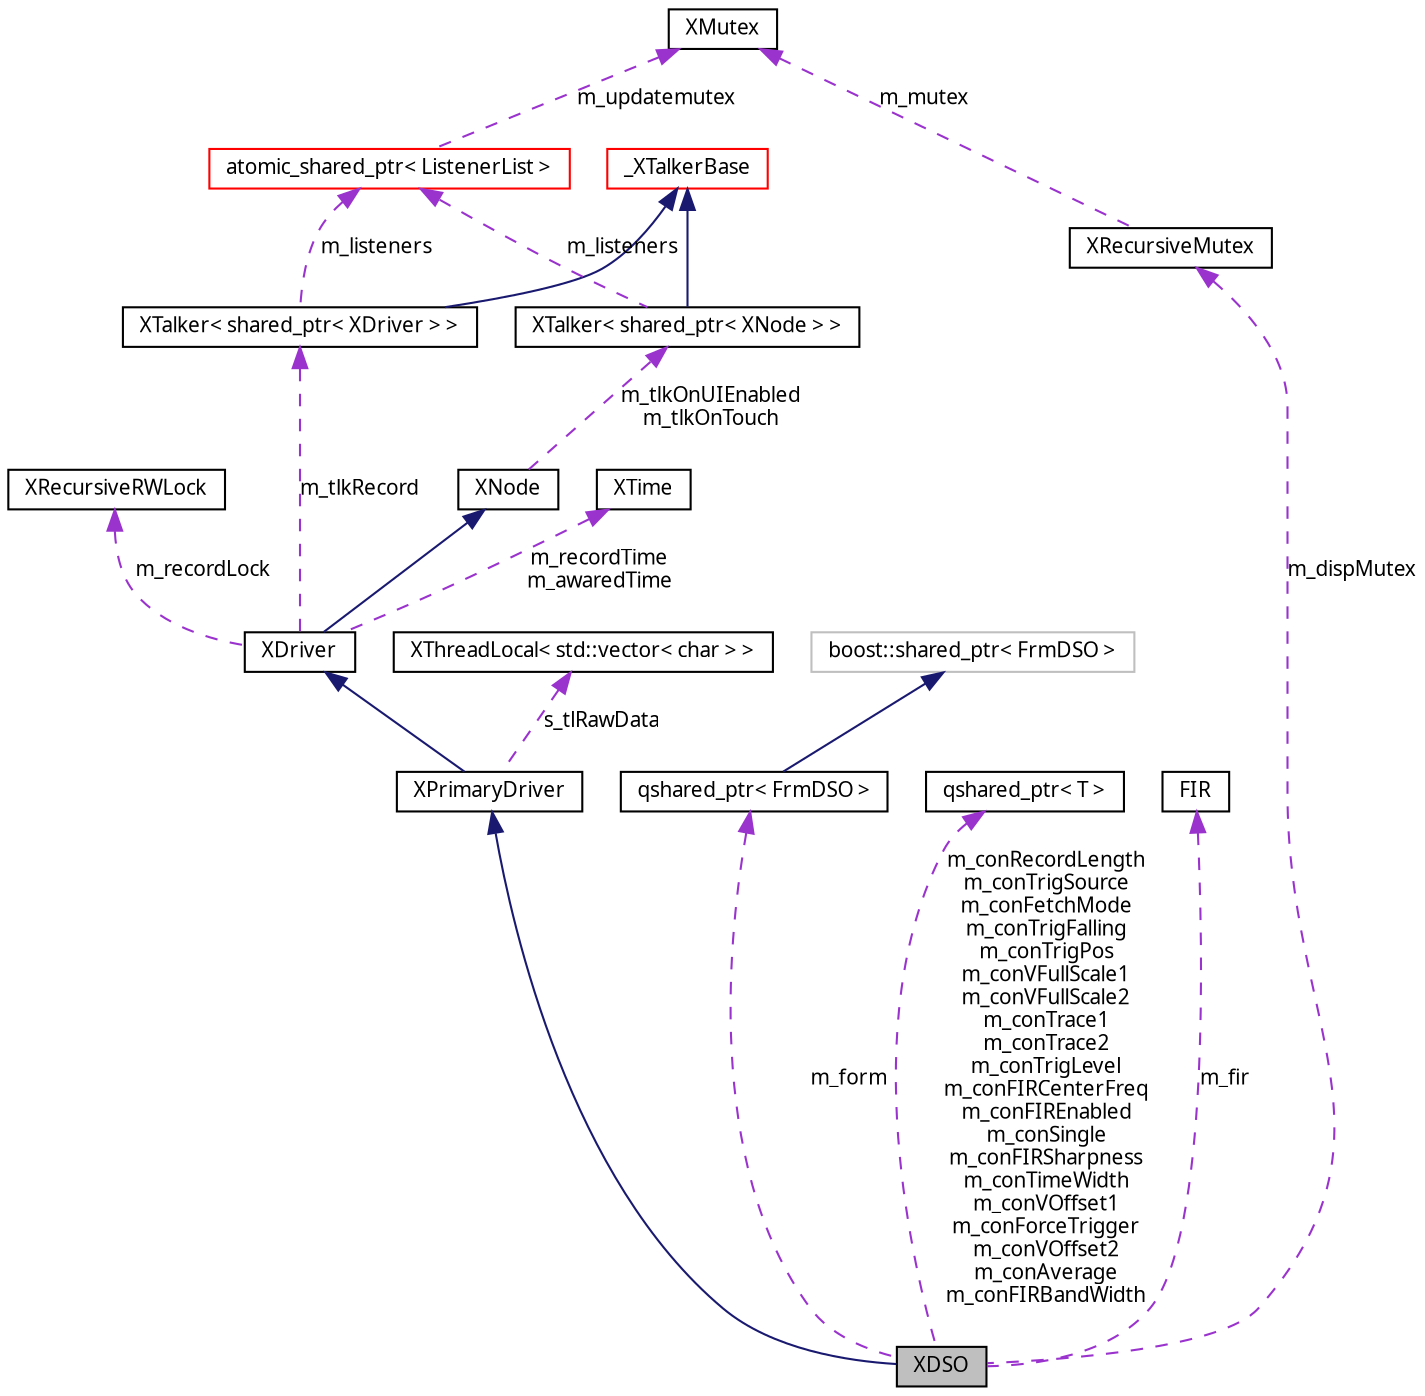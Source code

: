 digraph G
{
  edge [fontname="FreeSans.ttf",fontsize=10,labelfontname="FreeSans.ttf",labelfontsize=10];
  node [fontname="FreeSans.ttf",fontsize=10,shape=record];
  Node1 [label="XDSO",height=0.2,width=0.4,color="black", fillcolor="grey75", style="filled" fontcolor="black"];
  Node2 -> Node1 [dir=back,color="midnightblue",fontsize=10,style="solid",fontname="FreeSans.ttf"];
  Node2 [label="XPrimaryDriver",height=0.2,width=0.4,color="black", fillcolor="white", style="filled",URL="$class_x_primary_driver.html"];
  Node3 -> Node2 [dir=back,color="midnightblue",fontsize=10,style="solid",fontname="FreeSans.ttf"];
  Node3 [label="XDriver",height=0.2,width=0.4,color="black", fillcolor="white", style="filled",URL="$class_x_driver.html"];
  Node4 -> Node3 [dir=back,color="midnightblue",fontsize=10,style="solid",fontname="FreeSans.ttf"];
  Node4 [label="XNode",height=0.2,width=0.4,color="black", fillcolor="white", style="filled",URL="$class_x_node.html"];
  Node5 -> Node4 [dir=back,color="darkorchid3",fontsize=10,style="dashed",label="m_tlkOnUIEnabled\nm_tlkOnTouch",fontname="FreeSans.ttf"];
  Node5 [label="XTalker\< shared_ptr\< XNode \> \>",height=0.2,width=0.4,color="black", fillcolor="white", style="filled",URL="$class_x_talker.html"];
  Node6 -> Node5 [dir=back,color="midnightblue",fontsize=10,style="solid",fontname="FreeSans.ttf"];
  Node6 [label="_XTalkerBase",height=0.2,width=0.4,color="red", fillcolor="white", style="filled",URL="$class___x_talker_base.html"];
  Node7 -> Node5 [dir=back,color="darkorchid3",fontsize=10,style="dashed",label="m_listeners",fontname="FreeSans.ttf"];
  Node7 [label="atomic_shared_ptr\< ListenerList \>",height=0.2,width=0.4,color="red", fillcolor="white", style="filled",URL="$classatomic__shared__ptr.html"];
  Node8 -> Node7 [dir=back,color="darkorchid3",fontsize=10,style="dashed",label="m_updatemutex",fontname="FreeSans.ttf"];
  Node8 [label="XMutex",height=0.2,width=0.4,color="black", fillcolor="white", style="filled",URL="$class_x_mutex.html"];
  Node9 -> Node3 [dir=back,color="darkorchid3",fontsize=10,style="dashed",label="m_tlkRecord",fontname="FreeSans.ttf"];
  Node9 [label="XTalker\< shared_ptr\< XDriver \> \>",height=0.2,width=0.4,color="black", fillcolor="white", style="filled",URL="$class_x_talker.html"];
  Node6 -> Node9 [dir=back,color="midnightblue",fontsize=10,style="solid",fontname="FreeSans.ttf"];
  Node7 -> Node9 [dir=back,color="darkorchid3",fontsize=10,style="dashed",label="m_listeners",fontname="FreeSans.ttf"];
  Node10 -> Node3 [dir=back,color="darkorchid3",fontsize=10,style="dashed",label="m_recordTime\nm_awaredTime",fontname="FreeSans.ttf"];
  Node10 [label="XTime",height=0.2,width=0.4,color="black", fillcolor="white", style="filled",URL="$class_x_time.html"];
  Node11 -> Node3 [dir=back,color="darkorchid3",fontsize=10,style="dashed",label="m_recordLock",fontname="FreeSans.ttf"];
  Node11 [label="XRecursiveRWLock",height=0.2,width=0.4,color="black", fillcolor="white", style="filled",URL="$class_x_recursive_r_w_lock.html"];
  Node12 -> Node2 [dir=back,color="darkorchid3",fontsize=10,style="dashed",label="s_tlRawData",fontname="FreeSans.ttf"];
  Node12 [label="XThreadLocal\< std::vector\< char \> \>",height=0.2,width=0.4,color="black", fillcolor="white", style="filled",URL="$class_x_thread_local.html"];
  Node13 -> Node1 [dir=back,color="darkorchid3",fontsize=10,style="dashed",label="m_form",fontname="FreeSans.ttf"];
  Node13 [label="qshared_ptr\< FrmDSO \>",height=0.2,width=0.4,color="black", fillcolor="white", style="filled",URL="$classqshared__ptr.html"];
  Node14 -> Node13 [dir=back,color="midnightblue",fontsize=10,style="solid",fontname="FreeSans.ttf"];
  Node14 [label="boost::shared_ptr\< FrmDSO \>",height=0.2,width=0.4,color="grey75", fillcolor="white", style="filled"];
  Node15 -> Node1 [dir=back,color="darkorchid3",fontsize=10,style="dashed",label="m_conRecordLength\nm_conTrigSource\nm_conFetchMode\nm_conTrigFalling\nm_conTrigPos\nm_conVFullScale1\nm_conVFullScale2\nm_conTrace1\nm_conTrace2\nm_conTrigLevel\nm_conFIRCenterFreq\nm_conFIREnabled\nm_conSingle\nm_conFIRSharpness\nm_conTimeWidth\nm_conVOffset1\nm_conForceTrigger\nm_conVOffset2\nm_conAverage\nm_conFIRBandWidth",fontname="FreeSans.ttf"];
  Node15 [label="qshared_ptr\< T \>",height=0.2,width=0.4,color="black", fillcolor="white", style="filled",URL="$classqshared__ptr.html"];
  Node16 -> Node1 [dir=back,color="darkorchid3",fontsize=10,style="dashed",label="m_fir",fontname="FreeSans.ttf"];
  Node16 [label="FIR",height=0.2,width=0.4,color="black", fillcolor="white", style="filled",URL="$class_f_i_r.html"];
  Node17 -> Node1 [dir=back,color="darkorchid3",fontsize=10,style="dashed",label="m_dispMutex",fontname="FreeSans.ttf"];
  Node17 [label="XRecursiveMutex",height=0.2,width=0.4,color="black", fillcolor="white", style="filled",URL="$class_x_recursive_mutex.html"];
  Node8 -> Node17 [dir=back,color="darkorchid3",fontsize=10,style="dashed",label="m_mutex",fontname="FreeSans.ttf"];
}
